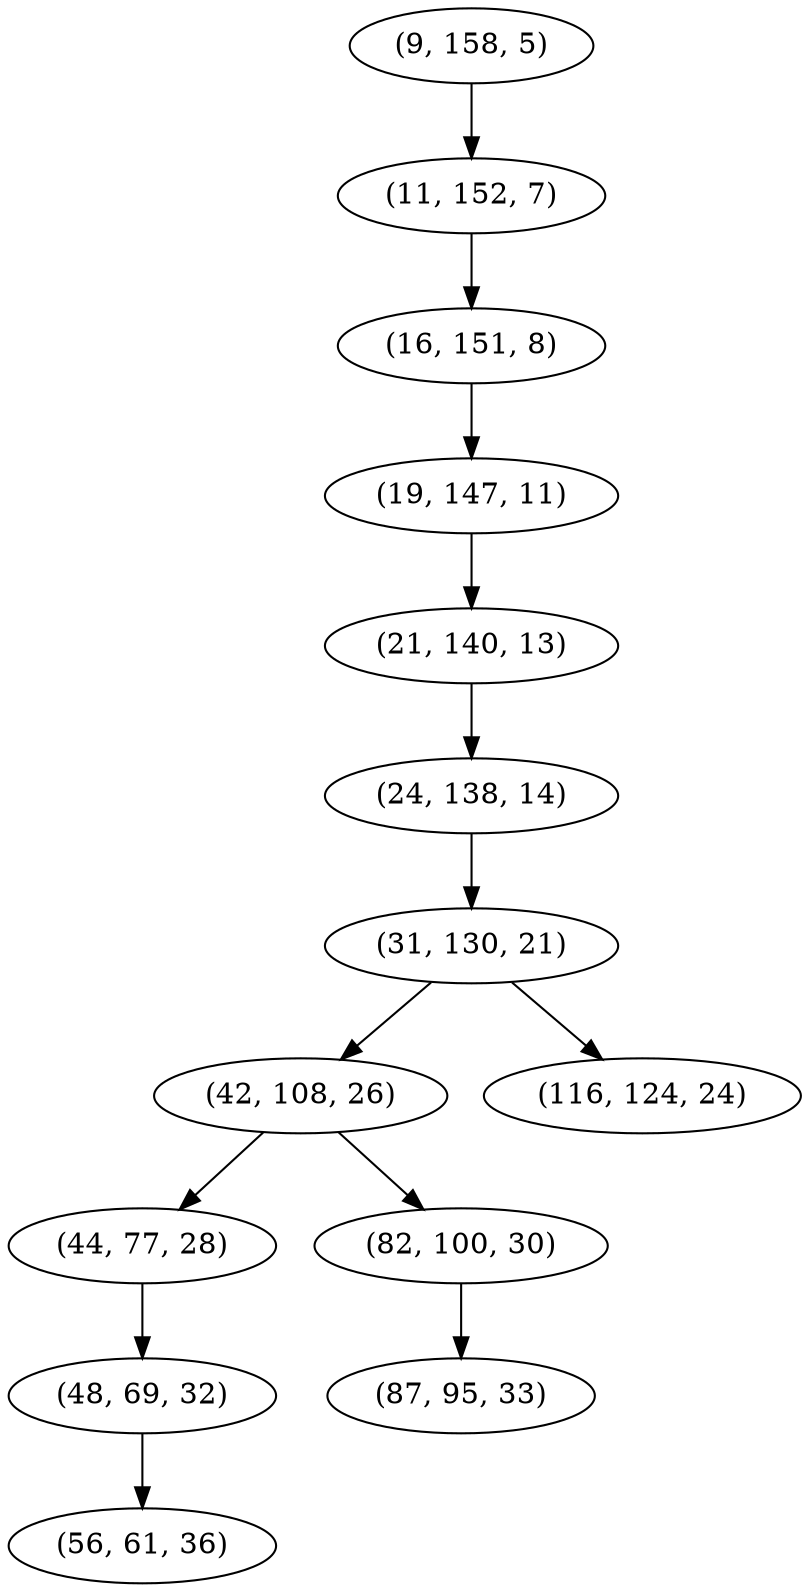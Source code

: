 digraph tree {
    "(9, 158, 5)";
    "(11, 152, 7)";
    "(16, 151, 8)";
    "(19, 147, 11)";
    "(21, 140, 13)";
    "(24, 138, 14)";
    "(31, 130, 21)";
    "(42, 108, 26)";
    "(44, 77, 28)";
    "(48, 69, 32)";
    "(56, 61, 36)";
    "(82, 100, 30)";
    "(87, 95, 33)";
    "(116, 124, 24)";
    "(9, 158, 5)" -> "(11, 152, 7)";
    "(11, 152, 7)" -> "(16, 151, 8)";
    "(16, 151, 8)" -> "(19, 147, 11)";
    "(19, 147, 11)" -> "(21, 140, 13)";
    "(21, 140, 13)" -> "(24, 138, 14)";
    "(24, 138, 14)" -> "(31, 130, 21)";
    "(31, 130, 21)" -> "(42, 108, 26)";
    "(31, 130, 21)" -> "(116, 124, 24)";
    "(42, 108, 26)" -> "(44, 77, 28)";
    "(42, 108, 26)" -> "(82, 100, 30)";
    "(44, 77, 28)" -> "(48, 69, 32)";
    "(48, 69, 32)" -> "(56, 61, 36)";
    "(82, 100, 30)" -> "(87, 95, 33)";
}
